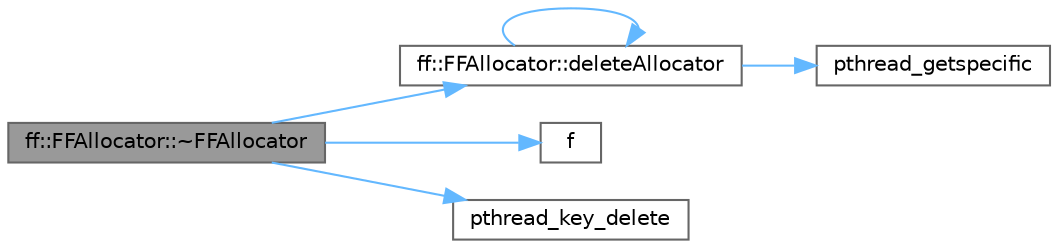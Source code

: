 digraph "ff::FFAllocator::~FFAllocator"
{
 // LATEX_PDF_SIZE
  bgcolor="transparent";
  edge [fontname=Helvetica,fontsize=10,labelfontname=Helvetica,labelfontsize=10];
  node [fontname=Helvetica,fontsize=10,shape=box,height=0.2,width=0.4];
  rankdir="LR";
  Node1 [id="Node000001",label="ff::FFAllocator::~FFAllocator",height=0.2,width=0.4,color="gray40", fillcolor="grey60", style="filled", fontcolor="black",tooltip="Destructor"];
  Node1 -> Node2 [id="edge6_Node000001_Node000002",color="steelblue1",style="solid",tooltip=" "];
  Node2 [id="Node000002",label="ff::FFAllocator::deleteAllocator",height=0.2,width=0.4,color="grey40", fillcolor="white", style="filled",URL="$classff_1_1_f_f_allocator.html#afc84ba77a7deeb78c970589dd8c065bc",tooltip=" "];
  Node2 -> Node2 [id="edge7_Node000002_Node000002",color="steelblue1",style="solid",tooltip=" "];
  Node2 -> Node3 [id="edge8_Node000002_Node000003",color="steelblue1",style="solid",tooltip=" "];
  Node3 [id="Node000003",label="pthread_getspecific",height=0.2,width=0.4,color="grey40", fillcolor="white", style="filled",URL="$pthread__minport__windows_8h.html#ab064e0f7c4c8e199c99a7617c924931b",tooltip=" "];
  Node1 -> Node4 [id="edge9_Node000001_Node000004",color="steelblue1",style="solid",tooltip=" "];
  Node4 [id="Node000004",label="f",height=0.2,width=0.4,color="grey40", fillcolor="white", style="filled",URL="$cxx11__tensor__map_8cpp.html#a7f507fea02198f6cb81c86640c7b1a4e",tooltip=" "];
  Node1 -> Node5 [id="edge10_Node000001_Node000005",color="steelblue1",style="solid",tooltip=" "];
  Node5 [id="Node000005",label="pthread_key_delete",height=0.2,width=0.4,color="grey40", fillcolor="white", style="filled",URL="$pthread__minport__windows_8h.html#a20c3a19dc169f60d2b3df87499686ac2",tooltip=" "];
}
